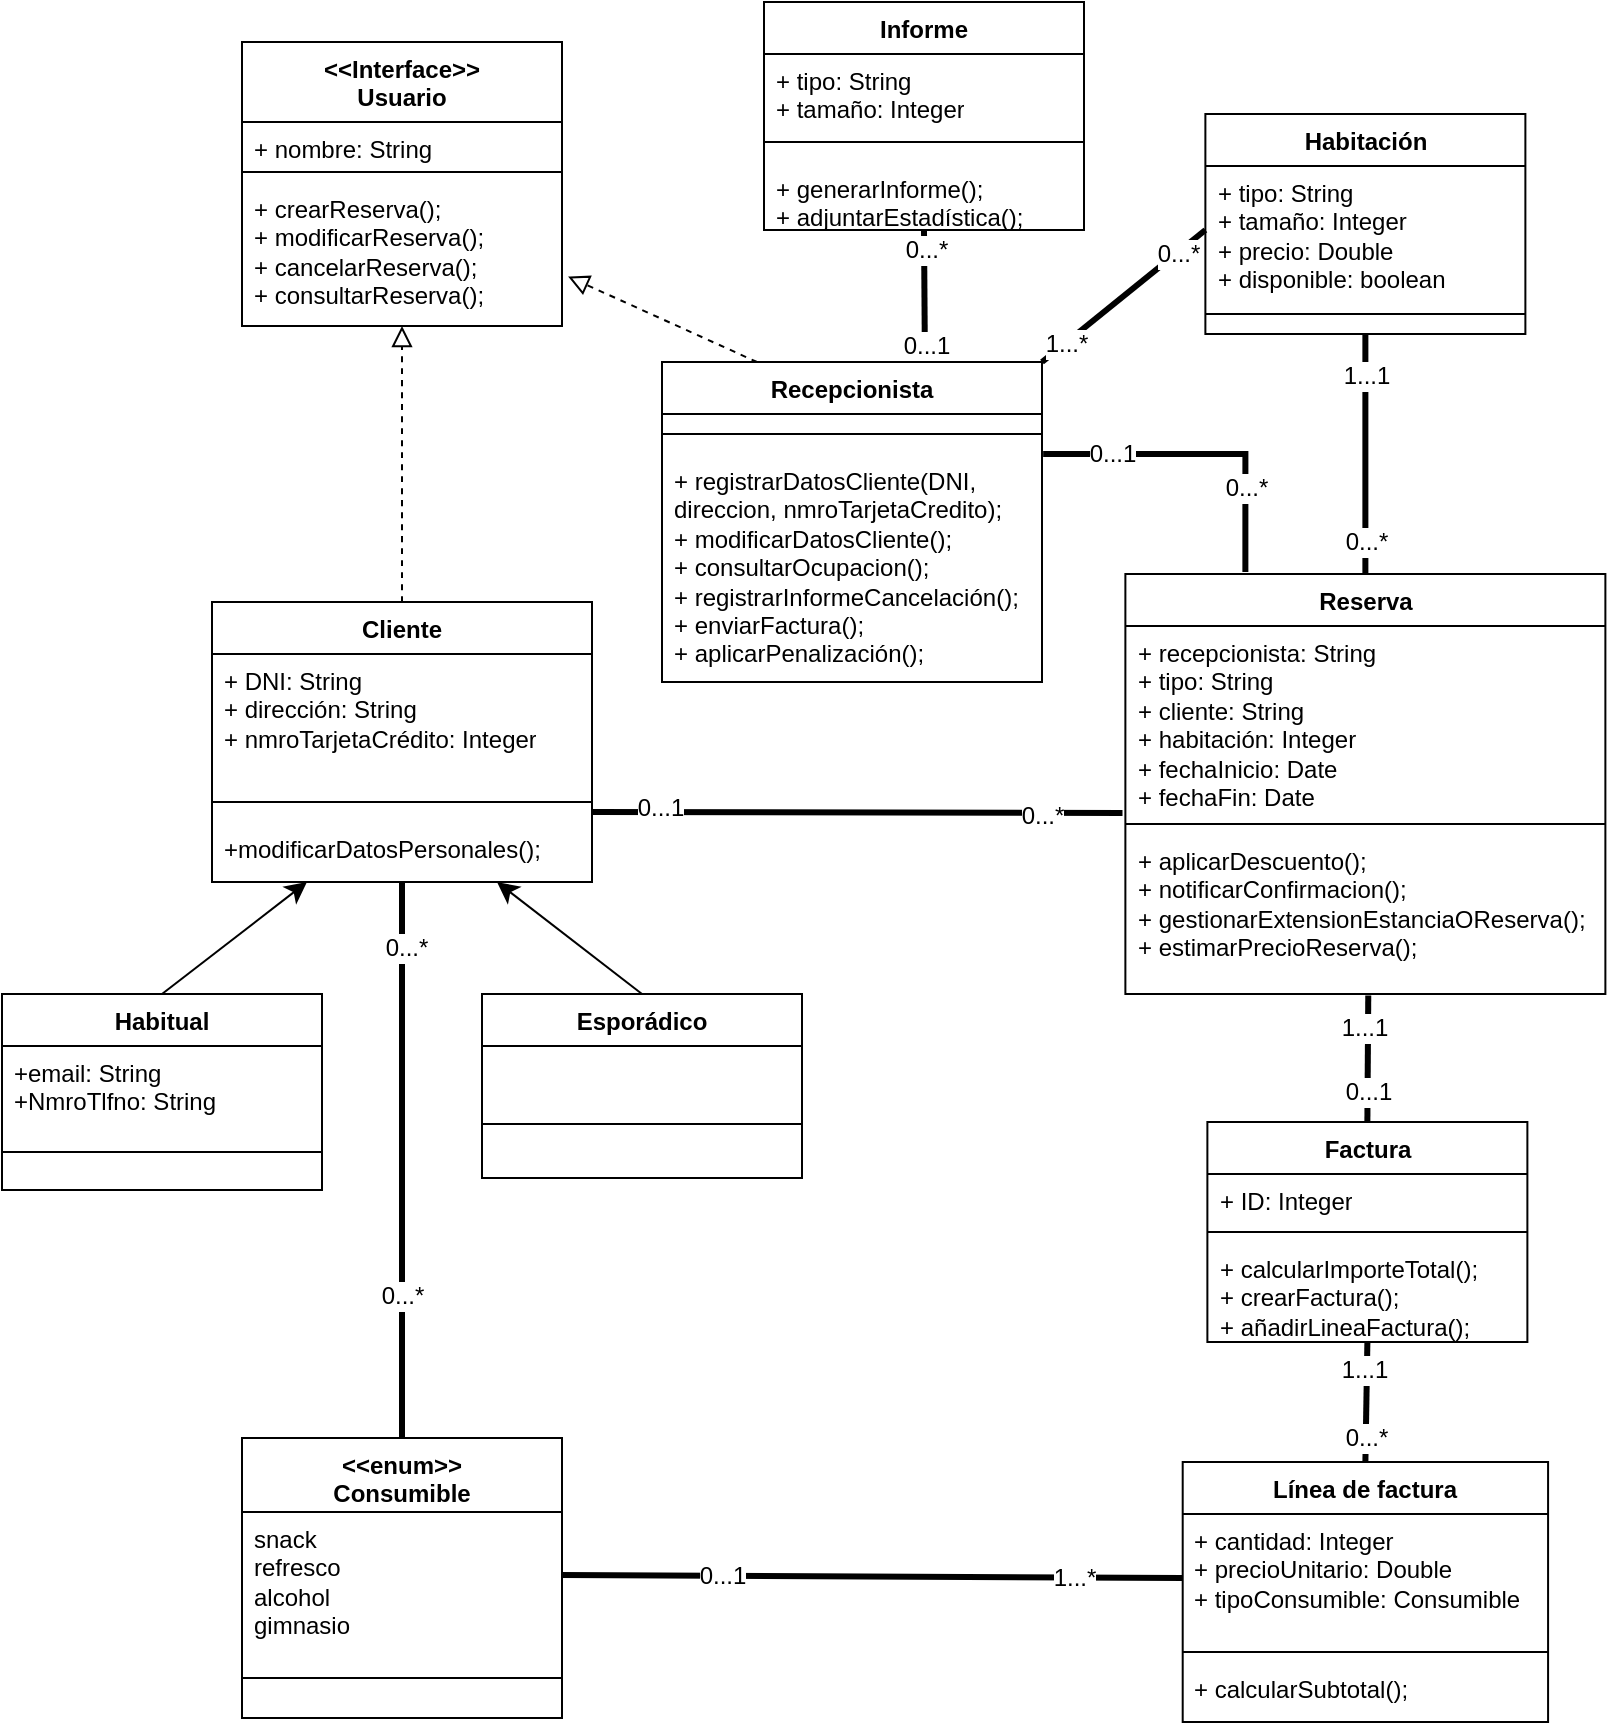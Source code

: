 <mxfile version="26.2.6">
  <diagram id="C5RBs43oDa-KdzZeNtuy" name="Page-1">
    <mxGraphModel dx="785" dy="1024" grid="1" gridSize="10" guides="1" tooltips="1" connect="1" arrows="1" fold="1" page="1" pageScale="1" pageWidth="827" pageHeight="1169" math="0" shadow="0">
      <root>
        <mxCell id="WIyWlLk6GJQsqaUBKTNV-0" />
        <mxCell id="WIyWlLk6GJQsqaUBKTNV-1" parent="WIyWlLk6GJQsqaUBKTNV-0" />
        <mxCell id="tSlWaG0Mjs1WQoQpVSNo-32" style="edgeStyle=none;curved=1;rounded=0;orthogonalLoop=1;jettySize=auto;html=1;entryX=0.75;entryY=1;entryDx=0;entryDy=0;fontSize=12;startSize=8;endSize=8;exitX=0.5;exitY=0;exitDx=0;exitDy=0;" edge="1" parent="WIyWlLk6GJQsqaUBKTNV-1" source="tSlWaG0Mjs1WQoQpVSNo-64" target="tSlWaG0Mjs1WQoQpVSNo-61">
          <mxGeometry relative="1" as="geometry" />
        </mxCell>
        <mxCell id="tSlWaG0Mjs1WQoQpVSNo-18" value="" style="endArrow=none;startArrow=none;endFill=0;startFill=0;endSize=8;html=1;verticalAlign=bottom;labelBackgroundColor=none;strokeWidth=3;rounded=0;fontSize=12;curved=1;exitX=1;exitY=0.75;exitDx=0;exitDy=0;entryX=-0.006;entryY=0.995;entryDx=0;entryDy=0;entryPerimeter=0;" edge="1" parent="WIyWlLk6GJQsqaUBKTNV-1" source="tSlWaG0Mjs1WQoQpVSNo-61" target="D9kIfM4TbugzdHBndd9T-11">
          <mxGeometry width="160" relative="1" as="geometry">
            <mxPoint x="300" y="400" as="sourcePoint" />
            <mxPoint x="630" y="440" as="targetPoint" />
          </mxGeometry>
        </mxCell>
        <mxCell id="tSlWaG0Mjs1WQoQpVSNo-44" value="0...*" style="edgeLabel;html=1;align=center;verticalAlign=middle;resizable=0;points=[];fontSize=12;" vertex="1" connectable="0" parent="tSlWaG0Mjs1WQoQpVSNo-18">
          <mxGeometry x="0.691" y="-1" relative="1" as="geometry">
            <mxPoint as="offset" />
          </mxGeometry>
        </mxCell>
        <mxCell id="tSlWaG0Mjs1WQoQpVSNo-46" value="0...1" style="edgeLabel;html=1;align=center;verticalAlign=middle;resizable=0;points=[];fontSize=12;" vertex="1" connectable="0" parent="tSlWaG0Mjs1WQoQpVSNo-18">
          <mxGeometry x="-0.744" y="2" relative="1" as="geometry">
            <mxPoint as="offset" />
          </mxGeometry>
        </mxCell>
        <mxCell id="tSlWaG0Mjs1WQoQpVSNo-21" value="" style="endArrow=none;startArrow=none;endFill=0;startFill=0;endSize=8;html=1;verticalAlign=bottom;labelBackgroundColor=none;strokeWidth=3;rounded=0;fontSize=12;curved=1;exitX=0;exitY=0.5;exitDx=0;exitDy=0;entryX=1;entryY=0.5;entryDx=0;entryDy=0;" edge="1" parent="WIyWlLk6GJQsqaUBKTNV-1" source="tSlWaG0Mjs1WQoQpVSNo-74" target="tSlWaG0Mjs1WQoQpVSNo-71">
          <mxGeometry width="160" relative="1" as="geometry">
            <mxPoint x="550" y="680" as="sourcePoint" />
            <mxPoint x="280" y="785" as="targetPoint" />
          </mxGeometry>
        </mxCell>
        <mxCell id="tSlWaG0Mjs1WQoQpVSNo-51" value="0...1" style="edgeLabel;html=1;align=center;verticalAlign=middle;resizable=0;points=[];fontSize=12;" vertex="1" connectable="0" parent="tSlWaG0Mjs1WQoQpVSNo-21">
          <mxGeometry x="0.484" relative="1" as="geometry">
            <mxPoint as="offset" />
          </mxGeometry>
        </mxCell>
        <mxCell id="tSlWaG0Mjs1WQoQpVSNo-54" value="1...*" style="edgeLabel;html=1;align=center;verticalAlign=middle;resizable=0;points=[];fontSize=12;" vertex="1" connectable="0" parent="tSlWaG0Mjs1WQoQpVSNo-21">
          <mxGeometry x="-0.647" relative="1" as="geometry">
            <mxPoint as="offset" />
          </mxGeometry>
        </mxCell>
        <mxCell id="tSlWaG0Mjs1WQoQpVSNo-29" value="" style="endArrow=block;startArrow=none;endFill=0;startFill=0;endSize=8;html=1;verticalAlign=bottom;dashed=1;labelBackgroundColor=none;rounded=0;fontSize=12;curved=1;exitX=0.5;exitY=0;exitDx=0;exitDy=0;entryX=0.5;entryY=1;entryDx=0;entryDy=0;" edge="1" parent="WIyWlLk6GJQsqaUBKTNV-1" source="tSlWaG0Mjs1WQoQpVSNo-61" target="tSlWaG0Mjs1WQoQpVSNo-91">
          <mxGeometry width="160" relative="1" as="geometry">
            <mxPoint x="220" y="370" as="sourcePoint" />
            <mxPoint x="200" y="220" as="targetPoint" />
          </mxGeometry>
        </mxCell>
        <mxCell id="tSlWaG0Mjs1WQoQpVSNo-33" style="edgeStyle=none;curved=1;rounded=0;orthogonalLoop=1;jettySize=auto;html=1;exitX=0.5;exitY=0;exitDx=0;exitDy=0;entryX=0.25;entryY=1;entryDx=0;entryDy=0;fontSize=12;startSize=8;endSize=8;" edge="1" parent="WIyWlLk6GJQsqaUBKTNV-1" source="tSlWaG0Mjs1WQoQpVSNo-67" target="tSlWaG0Mjs1WQoQpVSNo-61">
          <mxGeometry relative="1" as="geometry" />
        </mxCell>
        <mxCell id="tSlWaG0Mjs1WQoQpVSNo-19" value="" style="endArrow=none;startArrow=none;endFill=0;startFill=0;endSize=8;html=1;verticalAlign=bottom;labelBackgroundColor=none;strokeWidth=3;rounded=0;fontSize=12;curved=1;exitX=0.5;exitY=0;exitDx=0;exitDy=0;entryX=0.506;entryY=1.01;entryDx=0;entryDy=0;entryPerimeter=0;" edge="1" parent="WIyWlLk6GJQsqaUBKTNV-1" source="D9kIfM4TbugzdHBndd9T-16" target="D9kIfM4TbugzdHBndd9T-13">
          <mxGeometry width="160" relative="1" as="geometry">
            <mxPoint x="367.69" y="560" as="sourcePoint" />
            <mxPoint x="637.69" y="468" as="targetPoint" />
          </mxGeometry>
        </mxCell>
        <mxCell id="tSlWaG0Mjs1WQoQpVSNo-47" value="0...1" style="edgeLabel;html=1;align=center;verticalAlign=middle;resizable=0;points=[];fontSize=12;" vertex="1" connectable="0" parent="tSlWaG0Mjs1WQoQpVSNo-19">
          <mxGeometry x="-0.53" y="-3" relative="1" as="geometry">
            <mxPoint x="-3" as="offset" />
          </mxGeometry>
        </mxCell>
        <mxCell id="tSlWaG0Mjs1WQoQpVSNo-48" value="1...1" style="edgeLabel;html=1;align=center;verticalAlign=middle;resizable=0;points=[];fontSize=12;" vertex="1" connectable="0" parent="tSlWaG0Mjs1WQoQpVSNo-19">
          <mxGeometry x="0.488" y="2" relative="1" as="geometry">
            <mxPoint as="offset" />
          </mxGeometry>
        </mxCell>
        <mxCell id="tSlWaG0Mjs1WQoQpVSNo-23" value="" style="endArrow=none;startArrow=none;endFill=0;startFill=0;endSize=8;html=1;verticalAlign=bottom;labelBackgroundColor=none;strokeWidth=3;rounded=0;fontSize=12;curved=1;entryX=0.5;entryY=0;entryDx=0;entryDy=0;exitX=0.5;exitY=1;exitDx=0;exitDy=0;" edge="1" parent="WIyWlLk6GJQsqaUBKTNV-1" source="tSlWaG0Mjs1WQoQpVSNo-57" target="D9kIfM4TbugzdHBndd9T-10">
          <mxGeometry width="160" relative="1" as="geometry">
            <mxPoint x="457.69" y="750" as="sourcePoint" />
            <mxPoint x="687.69" y="300" as="targetPoint" />
          </mxGeometry>
        </mxCell>
        <mxCell id="tSlWaG0Mjs1WQoQpVSNo-40" value="1...1" style="edgeLabel;html=1;align=center;verticalAlign=middle;resizable=0;points=[];fontSize=12;" vertex="1" connectable="0" parent="tSlWaG0Mjs1WQoQpVSNo-23">
          <mxGeometry x="-0.652" relative="1" as="geometry">
            <mxPoint as="offset" />
          </mxGeometry>
        </mxCell>
        <mxCell id="tSlWaG0Mjs1WQoQpVSNo-41" value="0...*" style="edgeLabel;html=1;align=center;verticalAlign=middle;resizable=0;points=[];fontSize=12;" vertex="1" connectable="0" parent="tSlWaG0Mjs1WQoQpVSNo-23">
          <mxGeometry x="0.723" relative="1" as="geometry">
            <mxPoint as="offset" />
          </mxGeometry>
        </mxCell>
        <mxCell id="tSlWaG0Mjs1WQoQpVSNo-27" value="" style="endArrow=none;startArrow=none;endFill=0;startFill=0;endSize=8;html=1;verticalAlign=bottom;labelBackgroundColor=none;strokeWidth=3;rounded=0;fontSize=12;curved=1;exitX=0.5;exitY=0;exitDx=0;exitDy=0;entryX=0.5;entryY=1;entryDx=0;entryDy=0;" edge="1" parent="WIyWlLk6GJQsqaUBKTNV-1" source="tSlWaG0Mjs1WQoQpVSNo-73" target="D9kIfM4TbugzdHBndd9T-16">
          <mxGeometry width="160" relative="1" as="geometry">
            <mxPoint x="507.69" y="600" as="sourcePoint" />
            <mxPoint x="587.69" y="720" as="targetPoint" />
          </mxGeometry>
        </mxCell>
        <mxCell id="tSlWaG0Mjs1WQoQpVSNo-49" value="1...1" style="edgeLabel;html=1;align=center;verticalAlign=middle;resizable=0;points=[];fontSize=12;" vertex="1" connectable="0" parent="tSlWaG0Mjs1WQoQpVSNo-27">
          <mxGeometry x="0.551" y="2" relative="1" as="geometry">
            <mxPoint as="offset" />
          </mxGeometry>
        </mxCell>
        <mxCell id="tSlWaG0Mjs1WQoQpVSNo-50" value="0...*" style="edgeLabel;html=1;align=center;verticalAlign=middle;resizable=0;points=[];fontSize=12;" vertex="1" connectable="0" parent="tSlWaG0Mjs1WQoQpVSNo-27">
          <mxGeometry x="-0.606" y="-3" relative="1" as="geometry">
            <mxPoint x="-3" as="offset" />
          </mxGeometry>
        </mxCell>
        <mxCell id="tSlWaG0Mjs1WQoQpVSNo-30" value="" style="endArrow=block;startArrow=none;endFill=0;startFill=0;endSize=8;html=1;verticalAlign=bottom;dashed=1;labelBackgroundColor=none;rounded=0;fontSize=12;curved=1;entryX=1.019;entryY=1.096;entryDx=0;entryDy=0;exitX=0.25;exitY=0;exitDx=0;exitDy=0;entryPerimeter=0;" edge="1" parent="WIyWlLk6GJQsqaUBKTNV-1" source="tSlWaG0Mjs1WQoQpVSNo-97">
          <mxGeometry width="160" relative="1" as="geometry">
            <mxPoint x="160" y="380" as="sourcePoint" />
            <mxPoint x="283.04" y="157.264" as="targetPoint" />
          </mxGeometry>
        </mxCell>
        <mxCell id="tSlWaG0Mjs1WQoQpVSNo-31" value="" style="endArrow=none;startArrow=none;endFill=0;startFill=0;endSize=8;html=1;verticalAlign=bottom;labelBackgroundColor=none;strokeWidth=3;rounded=0;fontSize=12;exitX=1.003;exitY=0.01;exitDx=0;exitDy=0;entryX=0.25;entryY=0;entryDx=0;entryDy=0;exitPerimeter=0;edgeStyle=orthogonalEdgeStyle;" edge="1" parent="WIyWlLk6GJQsqaUBKTNV-1">
          <mxGeometry width="160" relative="1" as="geometry">
            <mxPoint x="520.57" y="246.04" as="sourcePoint" />
            <mxPoint x="621.69" y="305" as="targetPoint" />
            <Array as="points">
              <mxPoint x="622" y="246" />
            </Array>
          </mxGeometry>
        </mxCell>
        <mxCell id="tSlWaG0Mjs1WQoQpVSNo-42" value="0...*" style="edgeLabel;html=1;align=center;verticalAlign=middle;resizable=0;points=[];fontSize=12;" vertex="1" connectable="0" parent="tSlWaG0Mjs1WQoQpVSNo-31">
          <mxGeometry x="0.465" relative="1" as="geometry">
            <mxPoint as="offset" />
          </mxGeometry>
        </mxCell>
        <mxCell id="tSlWaG0Mjs1WQoQpVSNo-43" value="0...1" style="edgeLabel;html=1;align=center;verticalAlign=middle;resizable=0;points=[];fontSize=12;" vertex="1" connectable="0" parent="tSlWaG0Mjs1WQoQpVSNo-31">
          <mxGeometry x="-0.661" y="3" relative="1" as="geometry">
            <mxPoint x="7" y="3" as="offset" />
          </mxGeometry>
        </mxCell>
        <mxCell id="tSlWaG0Mjs1WQoQpVSNo-34" value="" style="endArrow=none;startArrow=none;endFill=0;startFill=0;endSize=8;html=1;verticalAlign=bottom;labelBackgroundColor=none;strokeWidth=3;rounded=0;fontSize=12;curved=1;entryX=0.5;entryY=1;entryDx=0;entryDy=0;exitX=0.692;exitY=0.013;exitDx=0;exitDy=0;exitPerimeter=0;" edge="1" parent="WIyWlLk6GJQsqaUBKTNV-1" source="tSlWaG0Mjs1WQoQpVSNo-97" target="RvnSeQBEnFc8mbzQKr36-16">
          <mxGeometry width="160" relative="1" as="geometry">
            <mxPoint x="510" y="383" as="sourcePoint" />
            <mxPoint x="600" y="383" as="targetPoint" />
          </mxGeometry>
        </mxCell>
        <mxCell id="tSlWaG0Mjs1WQoQpVSNo-38" value="0...*" style="edgeLabel;html=1;align=center;verticalAlign=middle;resizable=0;points=[];fontSize=12;" vertex="1" connectable="0" parent="tSlWaG0Mjs1WQoQpVSNo-34">
          <mxGeometry x="0.837" y="-1" relative="1" as="geometry">
            <mxPoint y="4" as="offset" />
          </mxGeometry>
        </mxCell>
        <mxCell id="tSlWaG0Mjs1WQoQpVSNo-39" value="0...1" style="edgeLabel;html=1;align=center;verticalAlign=middle;resizable=0;points=[];fontSize=12;" vertex="1" connectable="0" parent="tSlWaG0Mjs1WQoQpVSNo-34">
          <mxGeometry x="-0.702" relative="1" as="geometry">
            <mxPoint as="offset" />
          </mxGeometry>
        </mxCell>
        <mxCell id="tSlWaG0Mjs1WQoQpVSNo-52" value="" style="endArrow=none;startArrow=none;endFill=0;startFill=0;endSize=8;html=1;verticalAlign=bottom;labelBackgroundColor=none;strokeWidth=3;rounded=0;fontSize=12;curved=1;exitX=0.5;exitY=1;exitDx=0;exitDy=0;entryX=0.5;entryY=0;entryDx=0;entryDy=0;" edge="1" parent="WIyWlLk6GJQsqaUBKTNV-1" source="tSlWaG0Mjs1WQoQpVSNo-61" target="tSlWaG0Mjs1WQoQpVSNo-70">
          <mxGeometry width="160" relative="1" as="geometry">
            <mxPoint x="560" y="680" as="sourcePoint" />
            <mxPoint x="210" y="680" as="targetPoint" />
          </mxGeometry>
        </mxCell>
        <mxCell id="tSlWaG0Mjs1WQoQpVSNo-53" value="0...*" style="edgeLabel;html=1;align=center;verticalAlign=middle;resizable=0;points=[];fontSize=12;" vertex="1" connectable="0" parent="tSlWaG0Mjs1WQoQpVSNo-52">
          <mxGeometry x="0.484" relative="1" as="geometry">
            <mxPoint as="offset" />
          </mxGeometry>
        </mxCell>
        <mxCell id="tSlWaG0Mjs1WQoQpVSNo-55" value="0...*" style="edgeLabel;html=1;align=center;verticalAlign=middle;resizable=0;points=[];fontSize=12;" vertex="1" connectable="0" parent="tSlWaG0Mjs1WQoQpVSNo-52">
          <mxGeometry x="-0.763" y="2" relative="1" as="geometry">
            <mxPoint as="offset" />
          </mxGeometry>
        </mxCell>
        <mxCell id="tSlWaG0Mjs1WQoQpVSNo-57" value="Habitación" style="swimlane;fontStyle=1;align=center;verticalAlign=top;childLayout=stackLayout;horizontal=1;startSize=26;horizontalStack=0;resizeParent=1;resizeParentMax=0;resizeLast=0;collapsible=1;marginBottom=0;whiteSpace=wrap;html=1;" vertex="1" parent="WIyWlLk6GJQsqaUBKTNV-1">
          <mxGeometry x="601.69" y="76" width="160" height="110" as="geometry" />
        </mxCell>
        <mxCell id="tSlWaG0Mjs1WQoQpVSNo-58" value="+ tipo: String&lt;div&gt;+ tamaño: Integer&lt;/div&gt;&lt;div&gt;+ precio: Double&lt;/div&gt;&lt;div&gt;+ disponible: boolean&lt;/div&gt;&lt;div&gt;&lt;br&gt;&lt;/div&gt;" style="text;strokeColor=none;fillColor=none;align=left;verticalAlign=top;spacingLeft=4;spacingRight=4;overflow=hidden;rotatable=0;points=[[0,0.5],[1,0.5]];portConstraint=eastwest;whiteSpace=wrap;html=1;" vertex="1" parent="tSlWaG0Mjs1WQoQpVSNo-57">
          <mxGeometry y="26" width="160" height="64" as="geometry" />
        </mxCell>
        <mxCell id="tSlWaG0Mjs1WQoQpVSNo-59" value="" style="line;strokeWidth=1;fillColor=none;align=left;verticalAlign=middle;spacingTop=-1;spacingLeft=3;spacingRight=3;rotatable=0;labelPosition=right;points=[];portConstraint=eastwest;strokeColor=inherit;" vertex="1" parent="tSlWaG0Mjs1WQoQpVSNo-57">
          <mxGeometry y="90" width="160" height="20" as="geometry" />
        </mxCell>
        <mxCell id="tSlWaG0Mjs1WQoQpVSNo-61" value="Cliente" style="swimlane;fontStyle=1;align=center;verticalAlign=top;childLayout=stackLayout;horizontal=1;startSize=26;horizontalStack=0;resizeParent=1;resizeParentMax=0;resizeLast=0;collapsible=1;marginBottom=0;whiteSpace=wrap;html=1;" vertex="1" parent="WIyWlLk6GJQsqaUBKTNV-1">
          <mxGeometry x="105" y="320" width="190" height="140" as="geometry" />
        </mxCell>
        <mxCell id="tSlWaG0Mjs1WQoQpVSNo-62" value="+ DNI: String&lt;div&gt;+ dirección: String&lt;/div&gt;&lt;div&gt;+ nmroTarjetaCrédito: Integer&lt;/div&gt;&lt;div&gt;&lt;br&gt;&lt;/div&gt;" style="text;strokeColor=none;fillColor=none;align=left;verticalAlign=top;spacingLeft=4;spacingRight=4;overflow=hidden;rotatable=0;points=[[0,0.5],[1,0.5]];portConstraint=eastwest;whiteSpace=wrap;html=1;" vertex="1" parent="tSlWaG0Mjs1WQoQpVSNo-61">
          <mxGeometry y="26" width="190" height="64" as="geometry" />
        </mxCell>
        <mxCell id="tSlWaG0Mjs1WQoQpVSNo-63" value="" style="line;strokeWidth=1;fillColor=none;align=left;verticalAlign=middle;spacingTop=-1;spacingLeft=3;spacingRight=3;rotatable=0;labelPosition=right;points=[];portConstraint=eastwest;strokeColor=inherit;" vertex="1" parent="tSlWaG0Mjs1WQoQpVSNo-61">
          <mxGeometry y="90" width="190" height="20" as="geometry" />
        </mxCell>
        <mxCell id="tSlWaG0Mjs1WQoQpVSNo-95" value="&lt;div&gt;+modificarDatosPersonales();&lt;/div&gt;" style="text;strokeColor=none;fillColor=none;align=left;verticalAlign=top;spacingLeft=4;spacingRight=4;overflow=hidden;rotatable=0;points=[[0,0.5],[1,0.5]];portConstraint=eastwest;whiteSpace=wrap;html=1;" vertex="1" parent="tSlWaG0Mjs1WQoQpVSNo-61">
          <mxGeometry y="110" width="190" height="30" as="geometry" />
        </mxCell>
        <mxCell id="tSlWaG0Mjs1WQoQpVSNo-64" value="Esporádico" style="swimlane;fontStyle=1;align=center;verticalAlign=top;childLayout=stackLayout;horizontal=1;startSize=26;horizontalStack=0;resizeParent=1;resizeParentMax=0;resizeLast=0;collapsible=1;marginBottom=0;whiteSpace=wrap;html=1;" vertex="1" parent="WIyWlLk6GJQsqaUBKTNV-1">
          <mxGeometry x="240" y="516" width="160" height="92" as="geometry" />
        </mxCell>
        <mxCell id="tSlWaG0Mjs1WQoQpVSNo-65" value="&lt;div&gt;&lt;br&gt;&lt;/div&gt;" style="text;strokeColor=none;fillColor=none;align=left;verticalAlign=top;spacingLeft=4;spacingRight=4;overflow=hidden;rotatable=0;points=[[0,0.5],[1,0.5]];portConstraint=eastwest;whiteSpace=wrap;html=1;" vertex="1" parent="tSlWaG0Mjs1WQoQpVSNo-64">
          <mxGeometry y="26" width="160" height="34" as="geometry" />
        </mxCell>
        <mxCell id="tSlWaG0Mjs1WQoQpVSNo-66" value="" style="line;strokeWidth=1;fillColor=none;align=left;verticalAlign=middle;spacingTop=-1;spacingLeft=3;spacingRight=3;rotatable=0;labelPosition=right;points=[];portConstraint=eastwest;strokeColor=inherit;" vertex="1" parent="tSlWaG0Mjs1WQoQpVSNo-64">
          <mxGeometry y="60" width="160" height="10" as="geometry" />
        </mxCell>
        <mxCell id="tSlWaG0Mjs1WQoQpVSNo-81" value="&lt;div&gt;&lt;br&gt;&lt;/div&gt;" style="text;strokeColor=none;fillColor=none;align=left;verticalAlign=top;spacingLeft=4;spacingRight=4;overflow=hidden;rotatable=0;points=[[0,0.5],[1,0.5]];portConstraint=eastwest;whiteSpace=wrap;html=1;" vertex="1" parent="tSlWaG0Mjs1WQoQpVSNo-64">
          <mxGeometry y="70" width="160" height="22" as="geometry" />
        </mxCell>
        <mxCell id="tSlWaG0Mjs1WQoQpVSNo-67" value="Habitual" style="swimlane;fontStyle=1;align=center;verticalAlign=top;childLayout=stackLayout;horizontal=1;startSize=26;horizontalStack=0;resizeParent=1;resizeParentMax=0;resizeLast=0;collapsible=1;marginBottom=0;whiteSpace=wrap;html=1;" vertex="1" parent="WIyWlLk6GJQsqaUBKTNV-1">
          <mxGeometry y="516" width="160" height="98" as="geometry" />
        </mxCell>
        <mxCell id="tSlWaG0Mjs1WQoQpVSNo-68" value="&lt;div&gt;+email: String&lt;/div&gt;&lt;div&gt;+NmroTlfno: String&lt;/div&gt;" style="text;strokeColor=none;fillColor=none;align=left;verticalAlign=top;spacingLeft=4;spacingRight=4;overflow=hidden;rotatable=0;points=[[0,0.5],[1,0.5]];portConstraint=eastwest;whiteSpace=wrap;html=1;" vertex="1" parent="tSlWaG0Mjs1WQoQpVSNo-67">
          <mxGeometry y="26" width="160" height="34" as="geometry" />
        </mxCell>
        <mxCell id="tSlWaG0Mjs1WQoQpVSNo-69" value="" style="line;strokeWidth=1;fillColor=none;align=left;verticalAlign=middle;spacingTop=-1;spacingLeft=3;spacingRight=3;rotatable=0;labelPosition=right;points=[];portConstraint=eastwest;strokeColor=inherit;" vertex="1" parent="tSlWaG0Mjs1WQoQpVSNo-67">
          <mxGeometry y="60" width="160" height="38" as="geometry" />
        </mxCell>
        <mxCell id="tSlWaG0Mjs1WQoQpVSNo-70" value="&lt;div&gt;&amp;lt;&amp;lt;enum&amp;gt;&amp;gt;&lt;/div&gt;Consumible" style="swimlane;fontStyle=1;align=center;verticalAlign=top;childLayout=stackLayout;horizontal=1;startSize=37;horizontalStack=0;resizeParent=1;resizeParentMax=0;resizeLast=0;collapsible=1;marginBottom=0;whiteSpace=wrap;html=1;" vertex="1" parent="WIyWlLk6GJQsqaUBKTNV-1">
          <mxGeometry x="120" y="738" width="160" height="140" as="geometry">
            <mxRectangle x="120" y="743" width="100" height="40" as="alternateBounds" />
          </mxGeometry>
        </mxCell>
        <mxCell id="tSlWaG0Mjs1WQoQpVSNo-71" value="snack&lt;br&gt;&lt;div&gt;refresco&lt;/div&gt;&lt;div&gt;alcohol&lt;/div&gt;&lt;div&gt;gimnasio&lt;/div&gt;&lt;div&gt;&lt;br&gt;&lt;/div&gt;&lt;div&gt;&lt;br&gt;&lt;/div&gt;" style="text;strokeColor=none;fillColor=none;align=left;verticalAlign=top;spacingLeft=4;spacingRight=4;overflow=hidden;rotatable=0;points=[[0,0.5],[1,0.5]];portConstraint=eastwest;whiteSpace=wrap;html=1;" vertex="1" parent="tSlWaG0Mjs1WQoQpVSNo-70">
          <mxGeometry y="37" width="160" height="63" as="geometry" />
        </mxCell>
        <mxCell id="tSlWaG0Mjs1WQoQpVSNo-72" value="" style="line;strokeWidth=1;fillColor=none;align=left;verticalAlign=middle;spacingTop=-1;spacingLeft=3;spacingRight=3;rotatable=0;labelPosition=right;points=[];portConstraint=eastwest;strokeColor=inherit;" vertex="1" parent="tSlWaG0Mjs1WQoQpVSNo-70">
          <mxGeometry y="100" width="160" height="40" as="geometry" />
        </mxCell>
        <mxCell id="tSlWaG0Mjs1WQoQpVSNo-73" value="Línea de factura" style="swimlane;fontStyle=1;align=center;verticalAlign=top;childLayout=stackLayout;horizontal=1;startSize=26;horizontalStack=0;resizeParent=1;resizeParentMax=0;resizeLast=0;collapsible=1;marginBottom=0;whiteSpace=wrap;html=1;" vertex="1" parent="WIyWlLk6GJQsqaUBKTNV-1">
          <mxGeometry x="590.35" y="750" width="182.69" height="130" as="geometry" />
        </mxCell>
        <mxCell id="tSlWaG0Mjs1WQoQpVSNo-74" value="&lt;div&gt;+ cantidad: Integer&lt;/div&gt;&lt;div&gt;+ precioUnitario: Double&lt;/div&gt;&lt;div&gt;+ tipoConsumible: Consumible&lt;/div&gt;" style="text;strokeColor=none;fillColor=none;align=left;verticalAlign=top;spacingLeft=4;spacingRight=4;overflow=hidden;rotatable=0;points=[[0,0.5],[1,0.5]];portConstraint=eastwest;whiteSpace=wrap;html=1;" vertex="1" parent="tSlWaG0Mjs1WQoQpVSNo-73">
          <mxGeometry y="26" width="182.69" height="64" as="geometry" />
        </mxCell>
        <mxCell id="tSlWaG0Mjs1WQoQpVSNo-75" value="" style="line;strokeWidth=1;fillColor=none;align=left;verticalAlign=middle;spacingTop=-1;spacingLeft=3;spacingRight=3;rotatable=0;labelPosition=right;points=[];portConstraint=eastwest;strokeColor=inherit;" vertex="1" parent="tSlWaG0Mjs1WQoQpVSNo-73">
          <mxGeometry y="90" width="182.69" height="10" as="geometry" />
        </mxCell>
        <mxCell id="tSlWaG0Mjs1WQoQpVSNo-105" value="&lt;div&gt;+ calcularSubtotal();&lt;/div&gt;" style="text;strokeColor=none;fillColor=none;align=left;verticalAlign=top;spacingLeft=4;spacingRight=4;overflow=hidden;rotatable=0;points=[[0,0.5],[1,0.5]];portConstraint=eastwest;whiteSpace=wrap;html=1;" vertex="1" parent="tSlWaG0Mjs1WQoQpVSNo-73">
          <mxGeometry y="100" width="182.69" height="30" as="geometry" />
        </mxCell>
        <mxCell id="RvnSeQBEnFc8mbzQKr36-16" value="Informe" style="swimlane;fontStyle=1;align=center;verticalAlign=top;childLayout=stackLayout;horizontal=1;startSize=26;horizontalStack=0;resizeParent=1;resizeParentMax=0;resizeLast=0;collapsible=1;marginBottom=0;whiteSpace=wrap;html=1;" vertex="1" parent="WIyWlLk6GJQsqaUBKTNV-1">
          <mxGeometry x="381" y="20" width="160" height="114" as="geometry" />
        </mxCell>
        <mxCell id="RvnSeQBEnFc8mbzQKr36-17" value="+ tipo: String&lt;div&gt;+ tamaño: Integer&lt;/div&gt;&lt;div&gt;+ precio: Double&lt;/div&gt;&lt;div&gt;&lt;br&gt;&lt;/div&gt;" style="text;strokeColor=none;fillColor=none;align=left;verticalAlign=top;spacingLeft=4;spacingRight=4;overflow=hidden;rotatable=0;points=[[0,0.5],[1,0.5]];portConstraint=eastwest;whiteSpace=wrap;html=1;" vertex="1" parent="RvnSeQBEnFc8mbzQKr36-16">
          <mxGeometry y="26" width="160" height="34" as="geometry" />
        </mxCell>
        <mxCell id="RvnSeQBEnFc8mbzQKr36-18" value="" style="line;strokeWidth=1;fillColor=none;align=left;verticalAlign=middle;spacingTop=-1;spacingLeft=3;spacingRight=3;rotatable=0;labelPosition=right;points=[];portConstraint=eastwest;strokeColor=inherit;" vertex="1" parent="RvnSeQBEnFc8mbzQKr36-16">
          <mxGeometry y="60" width="160" height="20" as="geometry" />
        </mxCell>
        <mxCell id="tSlWaG0Mjs1WQoQpVSNo-104" value="&lt;div&gt;+ generarInforme();&lt;/div&gt;&lt;div&gt;+ adjuntarEstadística();&lt;/div&gt;" style="text;strokeColor=none;fillColor=none;align=left;verticalAlign=top;spacingLeft=4;spacingRight=4;overflow=hidden;rotatable=0;points=[[0,0.5],[1,0.5]];portConstraint=eastwest;whiteSpace=wrap;html=1;" vertex="1" parent="RvnSeQBEnFc8mbzQKr36-16">
          <mxGeometry y="80" width="160" height="34" as="geometry" />
        </mxCell>
        <mxCell id="D9kIfM4TbugzdHBndd9T-10" value="Reserva" style="swimlane;fontStyle=1;align=center;verticalAlign=top;childLayout=stackLayout;horizontal=1;startSize=26;horizontalStack=0;resizeParent=1;resizeParentMax=0;resizeLast=0;collapsible=1;marginBottom=0;whiteSpace=wrap;html=1;" vertex="1" parent="WIyWlLk6GJQsqaUBKTNV-1">
          <mxGeometry x="561.69" y="306" width="240" height="210" as="geometry" />
        </mxCell>
        <mxCell id="D9kIfM4TbugzdHBndd9T-11" value="+ recepcionista: String&lt;div&gt;+ tipo: String&lt;/div&gt;&lt;div&gt;+ cliente: String&lt;/div&gt;&lt;div&gt;+ habitación: Integer&lt;/div&gt;&lt;div&gt;+ fechaInicio: Date&lt;/div&gt;&lt;div&gt;+ fechaFin: Date&lt;/div&gt;&lt;div&gt;&lt;br&gt;&lt;/div&gt;" style="text;strokeColor=none;fillColor=none;align=left;verticalAlign=top;spacingLeft=4;spacingRight=4;overflow=hidden;rotatable=0;points=[[0,0.5],[1,0.5]];portConstraint=eastwest;whiteSpace=wrap;html=1;" vertex="1" parent="D9kIfM4TbugzdHBndd9T-10">
          <mxGeometry y="26" width="240" height="94" as="geometry" />
        </mxCell>
        <mxCell id="D9kIfM4TbugzdHBndd9T-12" value="" style="line;strokeWidth=1;fillColor=none;align=left;verticalAlign=middle;spacingTop=-1;spacingLeft=3;spacingRight=3;rotatable=0;labelPosition=right;points=[];portConstraint=eastwest;strokeColor=inherit;" vertex="1" parent="D9kIfM4TbugzdHBndd9T-10">
          <mxGeometry y="120" width="240" height="10" as="geometry" />
        </mxCell>
        <mxCell id="D9kIfM4TbugzdHBndd9T-13" value="&lt;div&gt;+ aplicarDescuento();&lt;/div&gt;&lt;div&gt;+ notificarConfirmacion();&lt;/div&gt;&lt;div&gt;+ gestionarExtensionEstanciaOReserva();&lt;/div&gt;&lt;div&gt;+ estimarPrecioReserva();&lt;/div&gt;" style="text;strokeColor=none;fillColor=none;align=left;verticalAlign=top;spacingLeft=4;spacingRight=4;overflow=hidden;rotatable=0;points=[[0,0.5],[1,0.5]];portConstraint=eastwest;whiteSpace=wrap;html=1;" vertex="1" parent="D9kIfM4TbugzdHBndd9T-10">
          <mxGeometry y="130" width="240" height="80" as="geometry" />
        </mxCell>
        <mxCell id="D9kIfM4TbugzdHBndd9T-16" value="Factura" style="swimlane;fontStyle=1;align=center;verticalAlign=top;childLayout=stackLayout;horizontal=1;startSize=26;horizontalStack=0;resizeParent=1;resizeParentMax=0;resizeLast=0;collapsible=1;marginBottom=0;whiteSpace=wrap;html=1;" vertex="1" parent="WIyWlLk6GJQsqaUBKTNV-1">
          <mxGeometry x="602.69" y="580" width="160" height="110" as="geometry" />
        </mxCell>
        <mxCell id="D9kIfM4TbugzdHBndd9T-17" value="+ ID: Integer" style="text;strokeColor=none;fillColor=none;align=left;verticalAlign=top;spacingLeft=4;spacingRight=4;overflow=hidden;rotatable=0;points=[[0,0.5],[1,0.5]];portConstraint=eastwest;whiteSpace=wrap;html=1;" vertex="1" parent="D9kIfM4TbugzdHBndd9T-16">
          <mxGeometry y="26" width="160" height="24" as="geometry" />
        </mxCell>
        <mxCell id="D9kIfM4TbugzdHBndd9T-18" value="" style="line;strokeWidth=1;fillColor=none;align=left;verticalAlign=middle;spacingTop=-1;spacingLeft=3;spacingRight=3;rotatable=0;labelPosition=right;points=[];portConstraint=eastwest;strokeColor=inherit;" vertex="1" parent="D9kIfM4TbugzdHBndd9T-16">
          <mxGeometry y="50" width="160" height="10" as="geometry" />
        </mxCell>
        <mxCell id="D9kIfM4TbugzdHBndd9T-20" value="&lt;div&gt;+ calcularImporteTotal();&lt;/div&gt;+ crearFactura();&lt;div&gt;&lt;div&gt;+ añadirLineaFactura();&lt;/div&gt;&lt;/div&gt;" style="text;strokeColor=none;fillColor=none;align=left;verticalAlign=top;spacingLeft=4;spacingRight=4;overflow=hidden;rotatable=0;points=[[0,0.5],[1,0.5]];portConstraint=eastwest;whiteSpace=wrap;html=1;" vertex="1" parent="D9kIfM4TbugzdHBndd9T-16">
          <mxGeometry y="60" width="160" height="50" as="geometry" />
        </mxCell>
        <mxCell id="tSlWaG0Mjs1WQoQpVSNo-91" value="&lt;div&gt;&amp;lt;&amp;lt;Interface&amp;gt;&amp;gt;&lt;/div&gt;Usuario" style="swimlane;fontStyle=1;align=center;verticalAlign=top;childLayout=stackLayout;horizontal=1;startSize=40;horizontalStack=0;resizeParent=1;resizeParentMax=0;resizeLast=0;collapsible=1;marginBottom=0;whiteSpace=wrap;html=1;" vertex="1" parent="WIyWlLk6GJQsqaUBKTNV-1">
          <mxGeometry x="120" y="40" width="160" height="142" as="geometry">
            <mxRectangle x="190" y="46" width="100" height="30" as="alternateBounds" />
          </mxGeometry>
        </mxCell>
        <mxCell id="tSlWaG0Mjs1WQoQpVSNo-92" value="+ nombre: String" style="text;strokeColor=none;fillColor=none;align=left;verticalAlign=top;spacingLeft=4;spacingRight=4;overflow=hidden;rotatable=0;points=[[0,0.5],[1,0.5]];portConstraint=eastwest;whiteSpace=wrap;html=1;" vertex="1" parent="tSlWaG0Mjs1WQoQpVSNo-91">
          <mxGeometry y="40" width="160" height="20" as="geometry" />
        </mxCell>
        <mxCell id="tSlWaG0Mjs1WQoQpVSNo-93" value="" style="line;strokeWidth=1;fillColor=none;align=left;verticalAlign=middle;spacingTop=-1;spacingLeft=3;spacingRight=3;rotatable=0;labelPosition=right;points=[];portConstraint=eastwest;strokeColor=inherit;" vertex="1" parent="tSlWaG0Mjs1WQoQpVSNo-91">
          <mxGeometry y="60" width="160" height="10" as="geometry" />
        </mxCell>
        <mxCell id="tSlWaG0Mjs1WQoQpVSNo-94" value="+ crearReserva();&lt;div&gt;+ modificarReserva();&lt;/div&gt;&lt;div&gt;+ cancelarReserva();&lt;/div&gt;&lt;div&gt;+ consultarReserva();&lt;/div&gt;" style="text;strokeColor=none;fillColor=none;align=left;verticalAlign=top;spacingLeft=4;spacingRight=4;overflow=hidden;rotatable=0;points=[[0,0.5],[1,0.5]];portConstraint=eastwest;whiteSpace=wrap;html=1;" vertex="1" parent="tSlWaG0Mjs1WQoQpVSNo-91">
          <mxGeometry y="70" width="160" height="72" as="geometry" />
        </mxCell>
        <mxCell id="tSlWaG0Mjs1WQoQpVSNo-97" value="Recepcionista" style="swimlane;fontStyle=1;align=center;verticalAlign=top;childLayout=stackLayout;horizontal=1;startSize=26;horizontalStack=0;resizeParent=1;resizeParentMax=0;resizeLast=0;collapsible=1;marginBottom=0;whiteSpace=wrap;html=1;" vertex="1" parent="WIyWlLk6GJQsqaUBKTNV-1">
          <mxGeometry x="330" y="200" width="190" height="160" as="geometry" />
        </mxCell>
        <mxCell id="tSlWaG0Mjs1WQoQpVSNo-99" value="" style="line;strokeWidth=1;fillColor=none;align=left;verticalAlign=middle;spacingTop=-1;spacingLeft=3;spacingRight=3;rotatable=0;labelPosition=right;points=[];portConstraint=eastwest;strokeColor=inherit;" vertex="1" parent="tSlWaG0Mjs1WQoQpVSNo-97">
          <mxGeometry y="26" width="190" height="20" as="geometry" />
        </mxCell>
        <mxCell id="tSlWaG0Mjs1WQoQpVSNo-100" value="+ registrarDatosCliente(DNI, direccion, nmroTarjetaCredito);&lt;div&gt;+ modificarDatosCliente();&lt;/div&gt;&lt;div&gt;+ consultarOcupacion();&lt;br&gt;&lt;div&gt;+ registrarInformeCancelación();&lt;/div&gt;&lt;div&gt;+ enviarFactura();&lt;/div&gt;&lt;/div&gt;&lt;div&gt;+ aplicarPenalización();&lt;/div&gt;" style="text;strokeColor=none;fillColor=none;align=left;verticalAlign=top;spacingLeft=4;spacingRight=4;overflow=hidden;rotatable=0;points=[[0,0.5],[1,0.5]];portConstraint=eastwest;whiteSpace=wrap;html=1;" vertex="1" parent="tSlWaG0Mjs1WQoQpVSNo-97">
          <mxGeometry y="46" width="190" height="114" as="geometry" />
        </mxCell>
        <mxCell id="tSlWaG0Mjs1WQoQpVSNo-101" value="" style="endArrow=none;startArrow=none;endFill=0;startFill=0;endSize=8;html=1;verticalAlign=bottom;labelBackgroundColor=none;strokeWidth=3;rounded=0;fontSize=12;curved=1;entryX=1;entryY=0;entryDx=0;entryDy=0;exitX=0;exitY=0.5;exitDx=0;exitDy=0;" edge="1" parent="WIyWlLk6GJQsqaUBKTNV-1" source="tSlWaG0Mjs1WQoQpVSNo-58" target="tSlWaG0Mjs1WQoQpVSNo-97">
          <mxGeometry width="160" relative="1" as="geometry">
            <mxPoint x="692" y="196" as="sourcePoint" />
            <mxPoint x="692" y="316" as="targetPoint" />
          </mxGeometry>
        </mxCell>
        <mxCell id="tSlWaG0Mjs1WQoQpVSNo-102" value="0...*" style="edgeLabel;html=1;align=center;verticalAlign=middle;resizable=0;points=[];fontSize=12;" vertex="1" connectable="0" parent="tSlWaG0Mjs1WQoQpVSNo-101">
          <mxGeometry x="-0.652" relative="1" as="geometry">
            <mxPoint as="offset" />
          </mxGeometry>
        </mxCell>
        <mxCell id="tSlWaG0Mjs1WQoQpVSNo-103" value="1...*" style="edgeLabel;html=1;align=center;verticalAlign=middle;resizable=0;points=[];fontSize=12;" vertex="1" connectable="0" parent="tSlWaG0Mjs1WQoQpVSNo-101">
          <mxGeometry x="0.723" relative="1" as="geometry">
            <mxPoint as="offset" />
          </mxGeometry>
        </mxCell>
      </root>
    </mxGraphModel>
  </diagram>
</mxfile>
